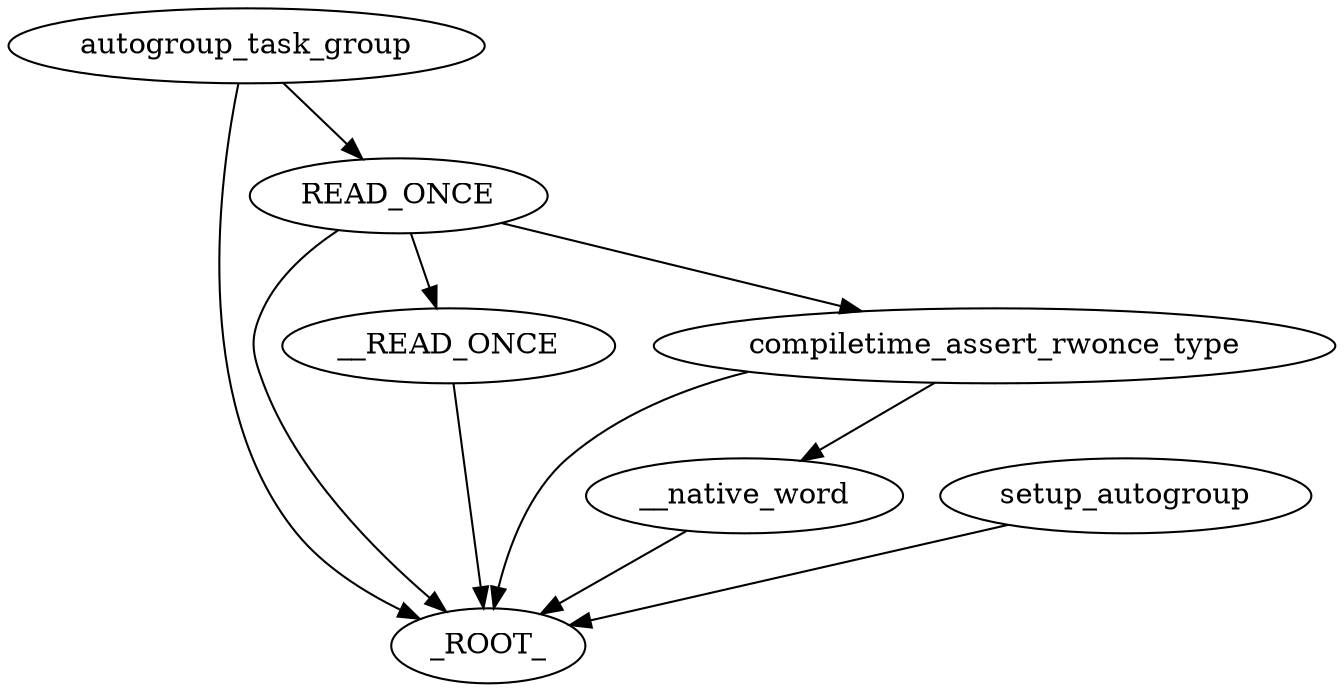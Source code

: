 digraph "/home/cendes/Documents/masters_thesis/ocloz/knob_graph_search/./partial_graph_sched_autogroup_enabled.dot" {
	 autogroup_task_group -> _ROOT_
	 __READ_ONCE -> _ROOT_
	 READ_ONCE -> __READ_ONCE
	 __native_word -> _ROOT_
	 compiletime_assert_rwonce_type -> __native_word
	 compiletime_assert_rwonce_type -> _ROOT_
	 READ_ONCE -> compiletime_assert_rwonce_type
	 READ_ONCE -> _ROOT_
	 autogroup_task_group -> READ_ONCE
	 setup_autogroup -> _ROOT_
}
